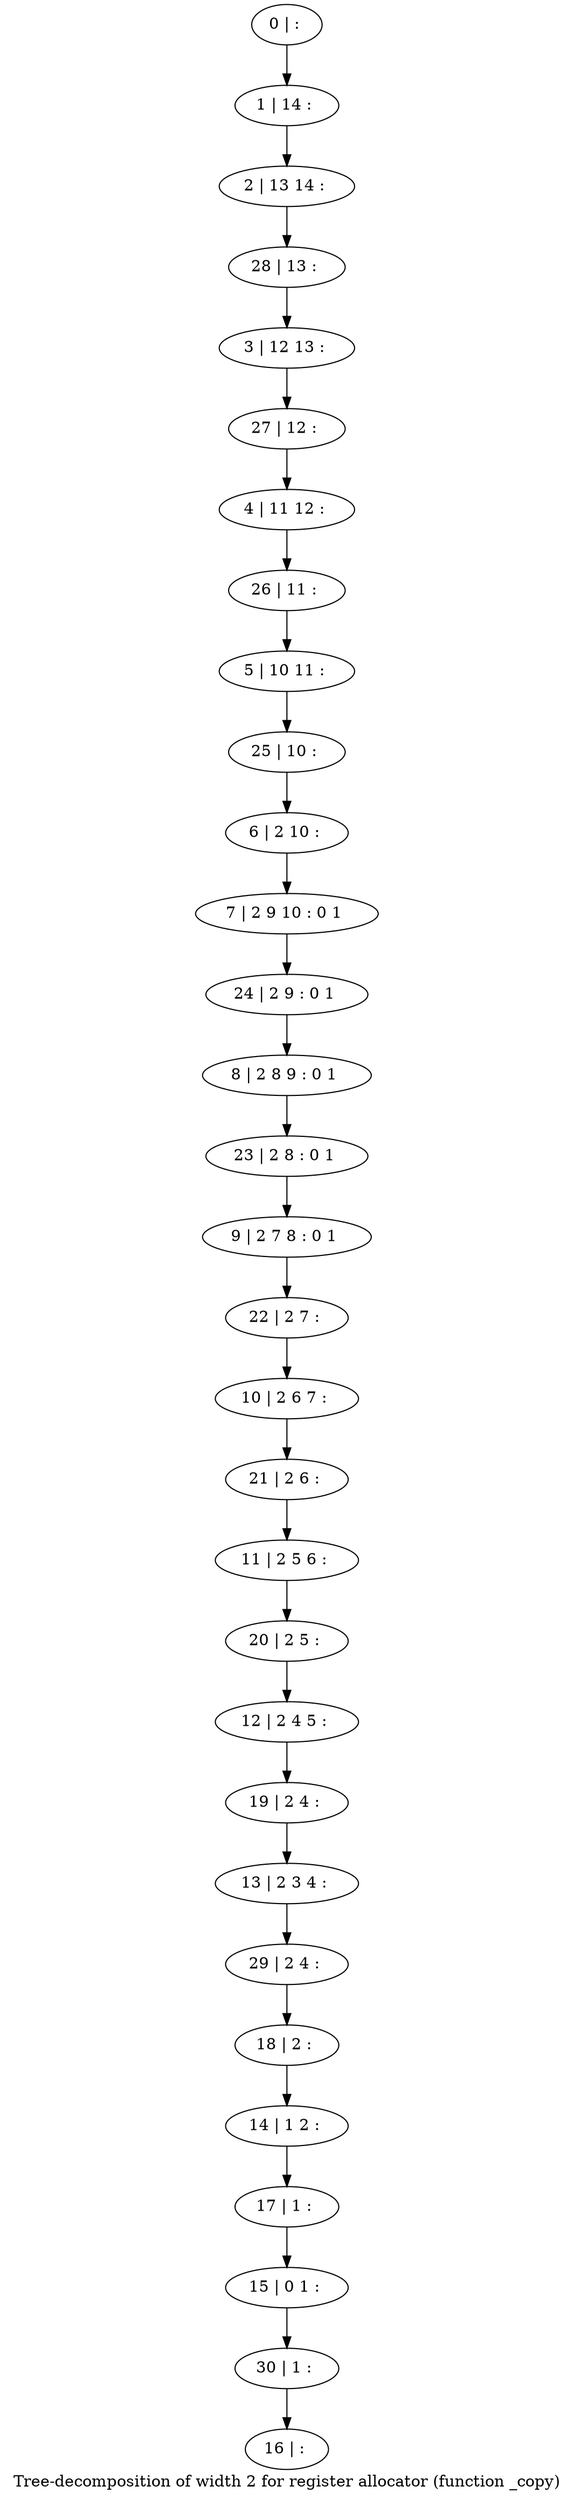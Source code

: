 digraph G {
graph [label="Tree-decomposition of width 2 for register allocator (function _copy)"]
0[label="0 | : "];
1[label="1 | 14 : "];
2[label="2 | 13 14 : "];
3[label="3 | 12 13 : "];
4[label="4 | 11 12 : "];
5[label="5 | 10 11 : "];
6[label="6 | 2 10 : "];
7[label="7 | 2 9 10 : 0 1 "];
8[label="8 | 2 8 9 : 0 1 "];
9[label="9 | 2 7 8 : 0 1 "];
10[label="10 | 2 6 7 : "];
11[label="11 | 2 5 6 : "];
12[label="12 | 2 4 5 : "];
13[label="13 | 2 3 4 : "];
14[label="14 | 1 2 : "];
15[label="15 | 0 1 : "];
16[label="16 | : "];
17[label="17 | 1 : "];
18[label="18 | 2 : "];
19[label="19 | 2 4 : "];
20[label="20 | 2 5 : "];
21[label="21 | 2 6 : "];
22[label="22 | 2 7 : "];
23[label="23 | 2 8 : 0 1 "];
24[label="24 | 2 9 : 0 1 "];
25[label="25 | 10 : "];
26[label="26 | 11 : "];
27[label="27 | 12 : "];
28[label="28 | 13 : "];
29[label="29 | 2 4 : "];
30[label="30 | 1 : "];
0->1 ;
1->2 ;
6->7 ;
17->15 ;
14->17 ;
18->14 ;
19->13 ;
12->19 ;
20->12 ;
11->20 ;
21->11 ;
10->21 ;
22->10 ;
9->22 ;
23->9 ;
8->23 ;
24->8 ;
7->24 ;
25->6 ;
5->25 ;
26->5 ;
4->26 ;
27->4 ;
3->27 ;
28->3 ;
2->28 ;
29->18 ;
13->29 ;
30->16 ;
15->30 ;
}
